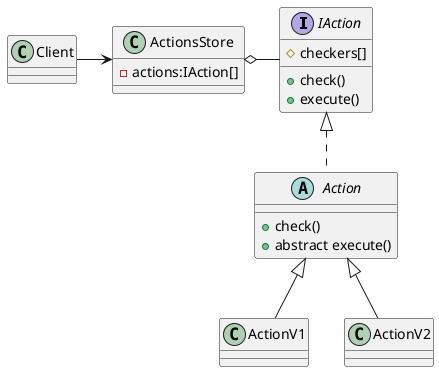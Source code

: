 @startuml

interface IAction {
    # checkers[]

    + check()
    + execute()
}

abstract class Action implements IAction {
    + check()
    + abstract execute()
}

class ActionV1 extends Action
class ActionV2 extends Action

class ActionsStore {
    - actions:IAction[]
}

ActionsStore o- IAction

Client -> ActionsStore

@enduml